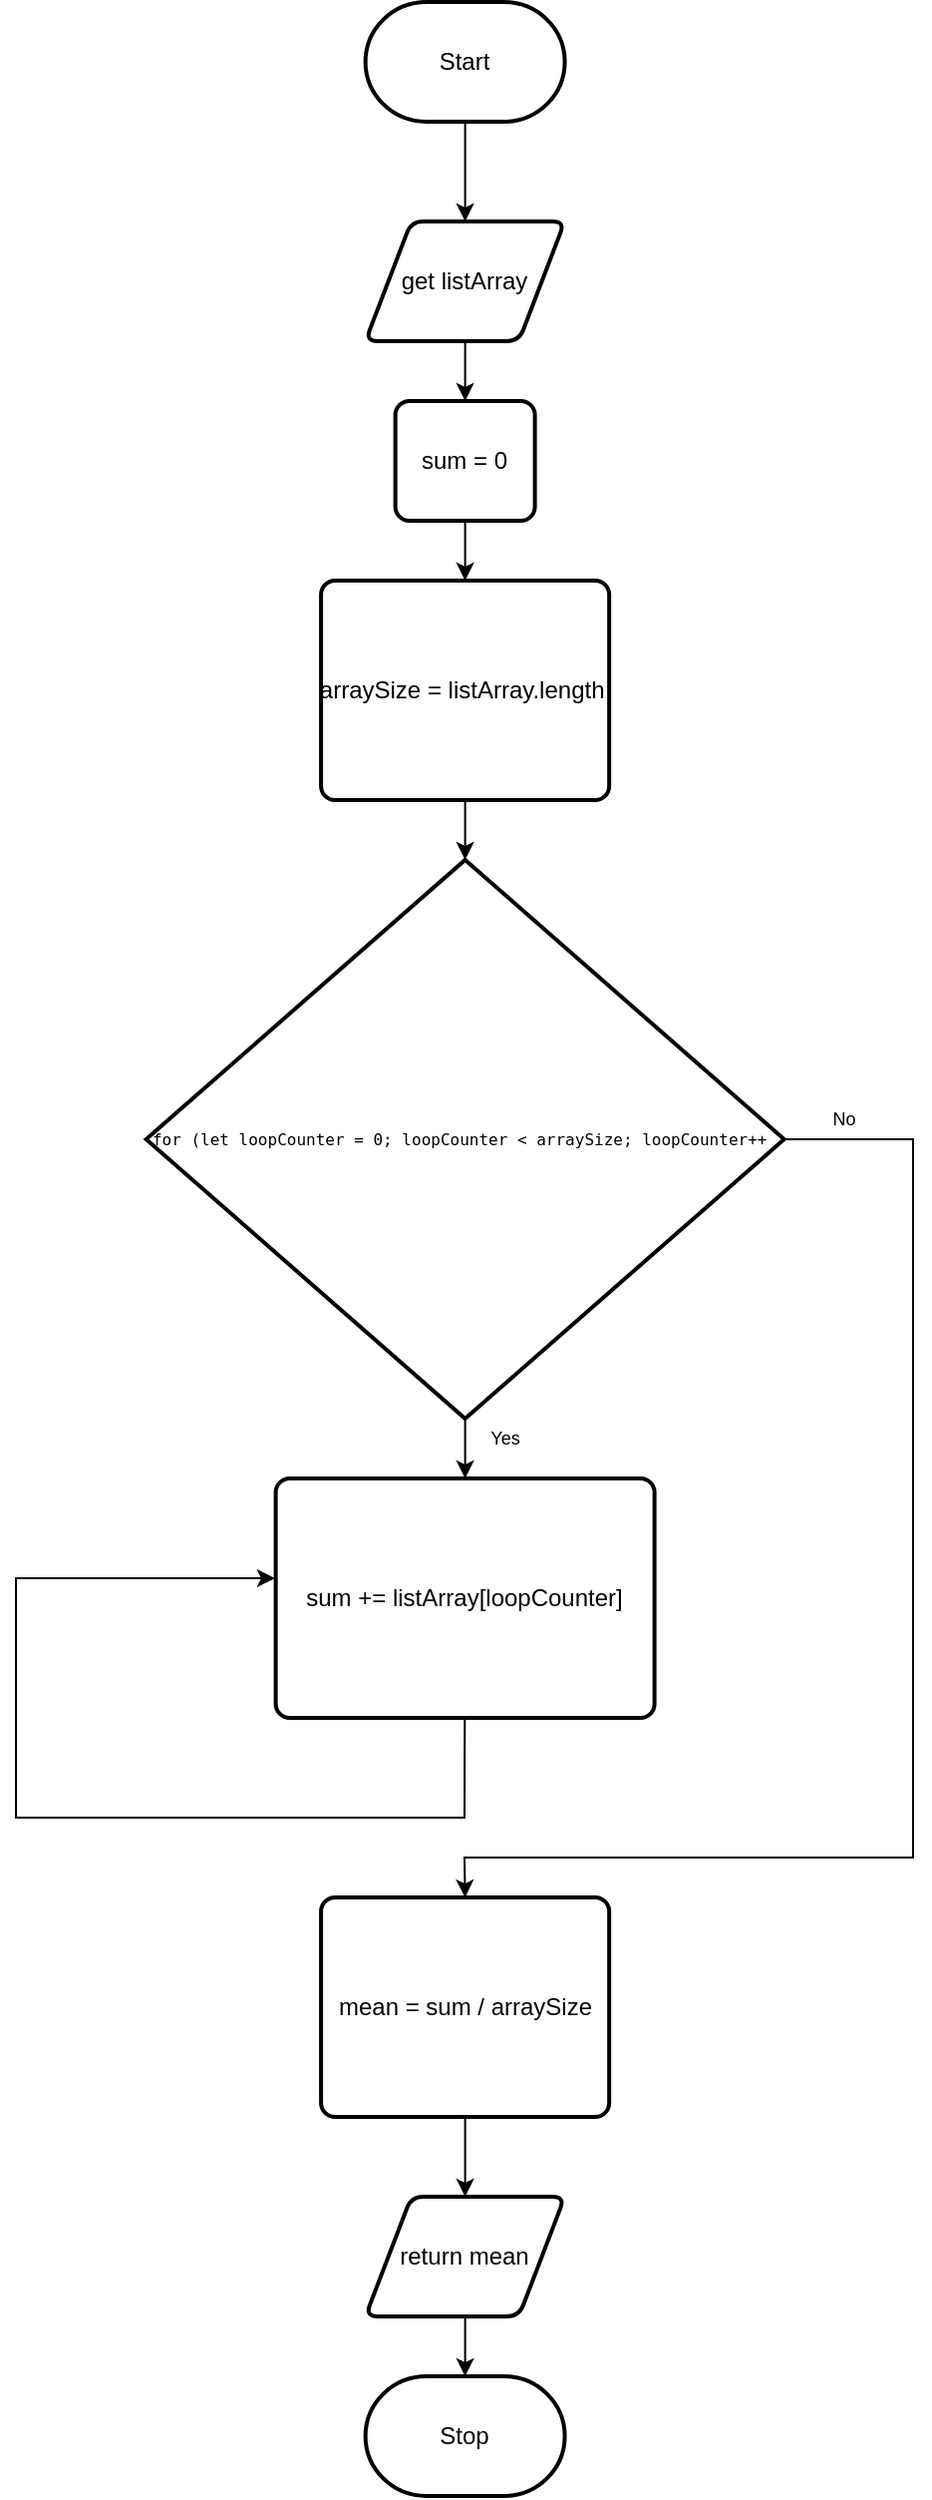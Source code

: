 <mxfile>
    <diagram id="1bxqK2nps0Ur9sr6FGYO" name="Page-1">
        <mxGraphModel dx="1082" dy="1849" grid="1" gridSize="10" guides="1" tooltips="1" connect="1" arrows="1" fold="1" page="1" pageScale="1" pageWidth="850" pageHeight="1100" math="0" shadow="0">
            <root>
                <mxCell id="0"/>
                <mxCell id="1" parent="0"/>
                <mxCell id="2" value="" style="edgeStyle=none;html=1;" parent="1" source="3" edge="1">
                    <mxGeometry relative="1" as="geometry">
                        <mxPoint x="385.31" y="80" as="targetPoint"/>
                    </mxGeometry>
                </mxCell>
                <mxCell id="3" value="Start" style="strokeWidth=2;html=1;shape=mxgraph.flowchart.terminator;whiteSpace=wrap;" parent="1" vertex="1">
                    <mxGeometry x="335.31" y="-30" width="100" height="60" as="geometry"/>
                </mxCell>
                <mxCell id="28" value="" style="edgeStyle=none;html=1;" parent="1" source="16" target="27" edge="1">
                    <mxGeometry relative="1" as="geometry"/>
                </mxCell>
                <mxCell id="16" value="get listArray" style="shape=parallelogram;html=1;strokeWidth=2;perimeter=parallelogramPerimeter;whiteSpace=wrap;rounded=1;arcSize=12;size=0.23;" parent="1" vertex="1">
                    <mxGeometry x="335.31" y="80" width="100" height="60" as="geometry"/>
                </mxCell>
                <mxCell id="30" value="" style="edgeStyle=none;html=1;fontFamily=Helvetica;" parent="1" source="27" target="29" edge="1">
                    <mxGeometry relative="1" as="geometry"/>
                </mxCell>
                <mxCell id="27" value="sum = 0" style="rounded=1;whiteSpace=wrap;html=1;absoluteArcSize=1;arcSize=14;strokeWidth=2;" parent="1" vertex="1">
                    <mxGeometry x="350.31" y="170" width="70" height="60" as="geometry"/>
                </mxCell>
                <mxCell id="32" value="" style="edgeStyle=none;html=1;fontFamily=Helvetica;fontSize=9;" parent="1" source="29" edge="1">
                    <mxGeometry relative="1" as="geometry">
                        <mxPoint x="385.31" y="400" as="targetPoint"/>
                    </mxGeometry>
                </mxCell>
                <mxCell id="29" value="&lt;pre style=&quot;overflow-wrap: break-word&quot;&gt;&lt;font face=&quot;Helvetica&quot; color=&quot;#000000&quot;&gt;arraySize = listArray.length &lt;/font&gt;&lt;/pre&gt;" style="rounded=1;whiteSpace=wrap;html=1;absoluteArcSize=1;arcSize=14;strokeWidth=2;" parent="1" vertex="1">
                    <mxGeometry x="313.04" y="260" width="144.54" height="110" as="geometry"/>
                </mxCell>
                <mxCell id="38" style="edgeStyle=none;rounded=0;html=1;entryX=-0.002;entryY=0.417;entryDx=0;entryDy=0;entryPerimeter=0;fontFamily=Helvetica;fontSize=9;" parent="1" source="33" target="33" edge="1">
                    <mxGeometry relative="1" as="geometry">
                        <Array as="points">
                            <mxPoint x="385" y="880"/>
                            <mxPoint x="160" y="880"/>
                            <mxPoint x="160" y="760"/>
                        </Array>
                    </mxGeometry>
                </mxCell>
                <mxCell id="33" value="&lt;pre style=&quot;overflow-wrap: break-word&quot;&gt;&lt;pre style=&quot;overflow-wrap: break-word&quot;&gt;&lt;font face=&quot;Helvetica&quot; color=&quot;#000000&quot;&gt;sum += listArray[loopCounter]&lt;/font&gt;&lt;/pre&gt;&lt;/pre&gt;" style="rounded=1;whiteSpace=wrap;html=1;absoluteArcSize=1;arcSize=14;strokeWidth=2;" parent="1" vertex="1">
                    <mxGeometry x="290.31" y="710" width="190" height="120" as="geometry"/>
                </mxCell>
                <mxCell id="37" value="" style="edgeStyle=none;rounded=0;html=1;fontFamily=Helvetica;fontSize=9;" parent="1" source="36" target="33" edge="1">
                    <mxGeometry relative="1" as="geometry"/>
                </mxCell>
                <mxCell id="41" style="edgeStyle=none;rounded=0;html=1;entryX=0.5;entryY=0;entryDx=0;entryDy=0;fontFamily=Helvetica;fontSize=9;" parent="1" source="36" target="39" edge="1">
                    <mxGeometry relative="1" as="geometry">
                        <Array as="points">
                            <mxPoint x="610" y="540"/>
                            <mxPoint x="610" y="900"/>
                            <mxPoint x="385" y="900"/>
                        </Array>
                    </mxGeometry>
                </mxCell>
                <mxCell id="36" value="&lt;pre style=&quot;overflow-wrap: break-word&quot;&gt;&lt;font style=&quot;font-size: 8px&quot; color=&quot;#000000&quot;&gt;for (let loopCounter = 0; loopCounter &amp;lt; arraySize; loopCounter++ &lt;/font&gt;&lt;/pre&gt;" style="strokeWidth=2;html=1;shape=mxgraph.flowchart.decision;whiteSpace=wrap;fontFamily=Helvetica;fontSize=9;" parent="1" vertex="1">
                    <mxGeometry x="225.31" y="400" width="320" height="280" as="geometry"/>
                </mxCell>
                <mxCell id="45" value="" style="edgeStyle=none;rounded=0;html=1;fontFamily=Helvetica;fontSize=9;" parent="1" source="39" edge="1">
                    <mxGeometry relative="1" as="geometry">
                        <mxPoint x="385.31" y="1070" as="targetPoint"/>
                    </mxGeometry>
                </mxCell>
                <mxCell id="39" value="&lt;pre style=&quot;overflow-wrap: break-word&quot;&gt;&lt;pre style=&quot;overflow-wrap: break-word&quot;&gt;&lt;font face=&quot;Helvetica&quot; color=&quot;#000000&quot;&gt;mean = sum / arraySize&lt;/font&gt;&lt;/pre&gt;&lt;/pre&gt;" style="rounded=1;whiteSpace=wrap;html=1;absoluteArcSize=1;arcSize=14;strokeWidth=2;" parent="1" vertex="1">
                    <mxGeometry x="313.04" y="920" width="144.54" height="110" as="geometry"/>
                </mxCell>
                <mxCell id="42" value="Yes" style="text;html=1;resizable=0;autosize=1;align=center;verticalAlign=middle;points=[];fillColor=none;strokeColor=none;rounded=0;fontFamily=Helvetica;fontSize=9;" parent="1" vertex="1">
                    <mxGeometry x="390.0" y="680" width="30" height="20" as="geometry"/>
                </mxCell>
                <mxCell id="44" value="No" style="text;html=1;resizable=0;autosize=1;align=center;verticalAlign=middle;points=[];fillColor=none;strokeColor=none;rounded=0;fontFamily=Helvetica;fontSize=9;" parent="1" vertex="1">
                    <mxGeometry x="560" y="520" width="30" height="20" as="geometry"/>
                </mxCell>
                <mxCell id="48" value="" style="edgeStyle=none;rounded=0;html=1;fontFamily=Helvetica;fontSize=9;" parent="1" source="46" target="47" edge="1">
                    <mxGeometry relative="1" as="geometry"/>
                </mxCell>
                <mxCell id="46" value="&lt;font color=&quot;#000000&quot;&gt;return mean&lt;/font&gt;" style="shape=parallelogram;html=1;strokeWidth=2;perimeter=parallelogramPerimeter;whiteSpace=wrap;rounded=1;arcSize=12;size=0.23;" parent="1" vertex="1">
                    <mxGeometry x="335.31" y="1070" width="100" height="60" as="geometry"/>
                </mxCell>
                <mxCell id="47" value="Stop" style="strokeWidth=2;html=1;shape=mxgraph.flowchart.terminator;whiteSpace=wrap;" parent="1" vertex="1">
                    <mxGeometry x="335.31" y="1160" width="100" height="60" as="geometry"/>
                </mxCell>
            </root>
        </mxGraphModel>
    </diagram>
</mxfile>